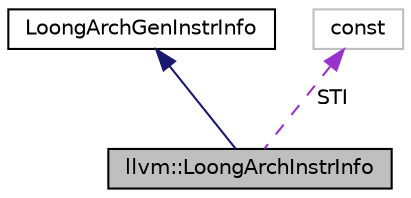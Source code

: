 digraph "llvm::LoongArchInstrInfo"
{
 // LATEX_PDF_SIZE
  bgcolor="transparent";
  edge [fontname="Helvetica",fontsize="10",labelfontname="Helvetica",labelfontsize="10"];
  node [fontname="Helvetica",fontsize="10",shape=record];
  Node1 [label="llvm::LoongArchInstrInfo",height=0.2,width=0.4,color="black", fillcolor="grey75", style="filled", fontcolor="black",tooltip=" "];
  Node2 -> Node1 [dir="back",color="midnightblue",fontsize="10",style="solid",fontname="Helvetica"];
  Node2 [label="LoongArchGenInstrInfo",height=0.2,width=0.4,color="black",URL="$classLoongArchGenInstrInfo.html",tooltip=" "];
  Node3 -> Node1 [dir="back",color="darkorchid3",fontsize="10",style="dashed",label=" STI" ,fontname="Helvetica"];
  Node3 [label="const",height=0.2,width=0.4,color="grey75",tooltip=" "];
}
